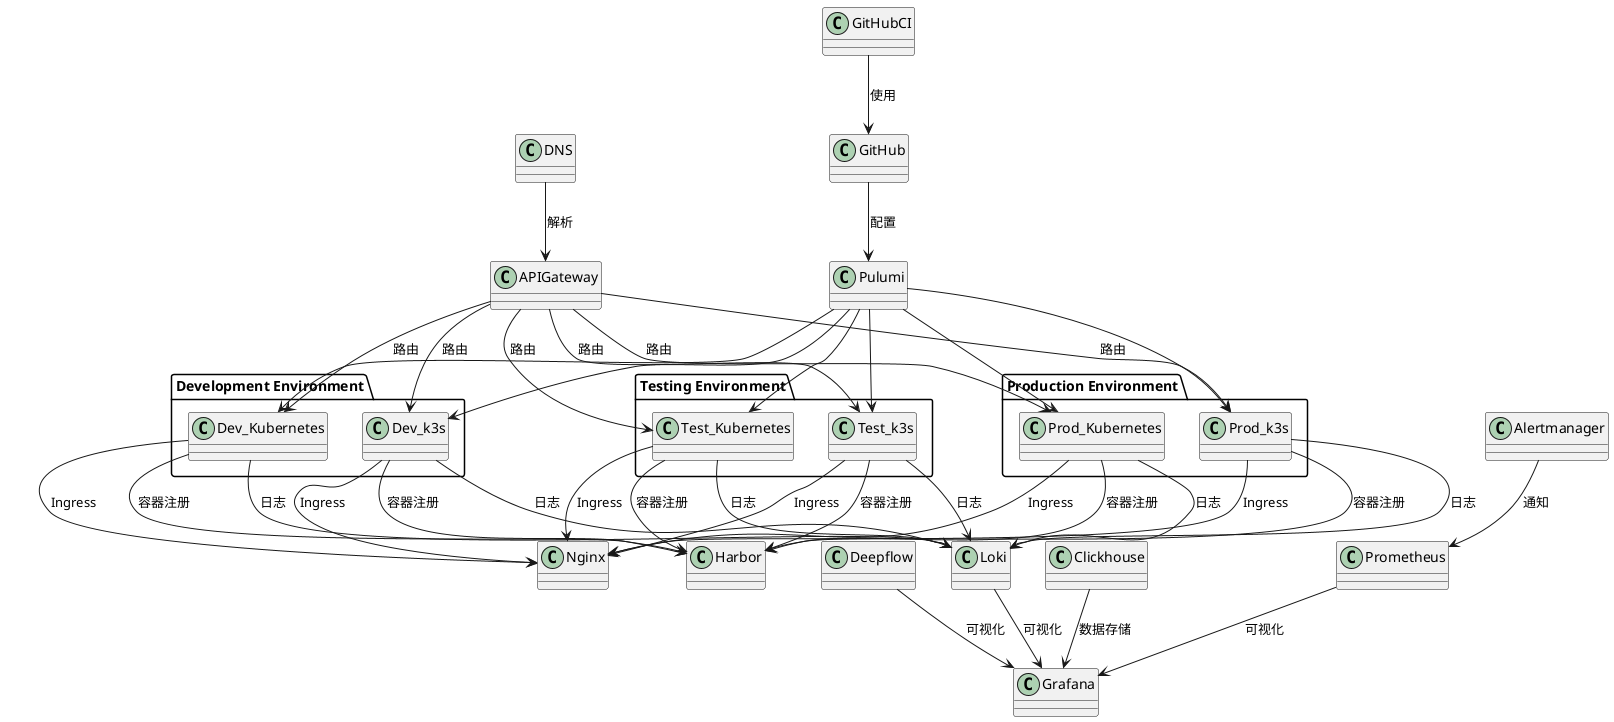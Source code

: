 @startuml
!define RECTANGLE class

RECTANGLE GitHubCI
RECTANGLE Pulumi
RECTANGLE GitHub
RECTANGLE Harbor
RECTANGLE Loki
RECTANGLE Deepflow
RECTANGLE Prometheus
RECTANGLE Alertmanager
RECTANGLE Clickhouse
RECTANGLE Grafana
RECTANGLE Nginx
RECTANGLE DNS
RECTANGLE APIGateway

' 多环境定义
folder "Development Environment" {
    RECTANGLE Dev_Kubernetes
    RECTANGLE Dev_k3s
}
folder "Testing Environment" {
    RECTANGLE Test_Kubernetes
    RECTANGLE Test_k3s
}
folder "Production Environment" {
    RECTANGLE Prod_Kubernetes
    RECTANGLE Prod_k3s
}

GitHubCI --> GitHub : 使用
GitHub --> Pulumi : 配置
Pulumi --> Dev_Kubernetes
Pulumi --> Dev_k3s
Pulumi --> Test_Kubernetes
Pulumi --> Test_k3s
Pulumi --> Prod_Kubernetes
Pulumi --> Prod_k3s

Dev_Kubernetes --> Harbor : 容器注册
Dev_k3s --> Harbor : 容器注册
Test_Kubernetes --> Harbor : 容器注册
Test_k3s --> Harbor : 容器注册
Prod_Kubernetes --> Harbor : 容器注册
Prod_k3s --> Harbor : 容器注册

Dev_Kubernetes --> Nginx : Ingress
Dev_k3s --> Nginx : Ingress
Test_Kubernetes --> Nginx : Ingress
Test_k3s --> Nginx : Ingress
Prod_Kubernetes --> Nginx : Ingress
Prod_k3s --> Nginx : Ingress

Dev_Kubernetes --> Loki : 日志
Dev_k3s --> Loki : 日志
Test_Kubernetes --> Loki : 日志
Test_k3s --> Loki : 日志
Prod_Kubernetes --> Loki : 日志
Prod_k3s --> Loki : 日志

Loki --> Grafana : 可视化
Deepflow --> Grafana : 可视化
Prometheus --> Grafana : 可视化
Alertmanager --> Prometheus : 通知
Clickhouse --> Grafana : 数据存储

DNS --> APIGateway : 解析
APIGateway --> Dev_Kubernetes : 路由
APIGateway --> Dev_k3s : 路由
APIGateway --> Test_Kubernetes : 路由
APIGateway --> Test_k3s : 路由
APIGateway --> Prod_Kubernetes : 路由
APIGateway --> Prod_k3s : 路由
@enduml
